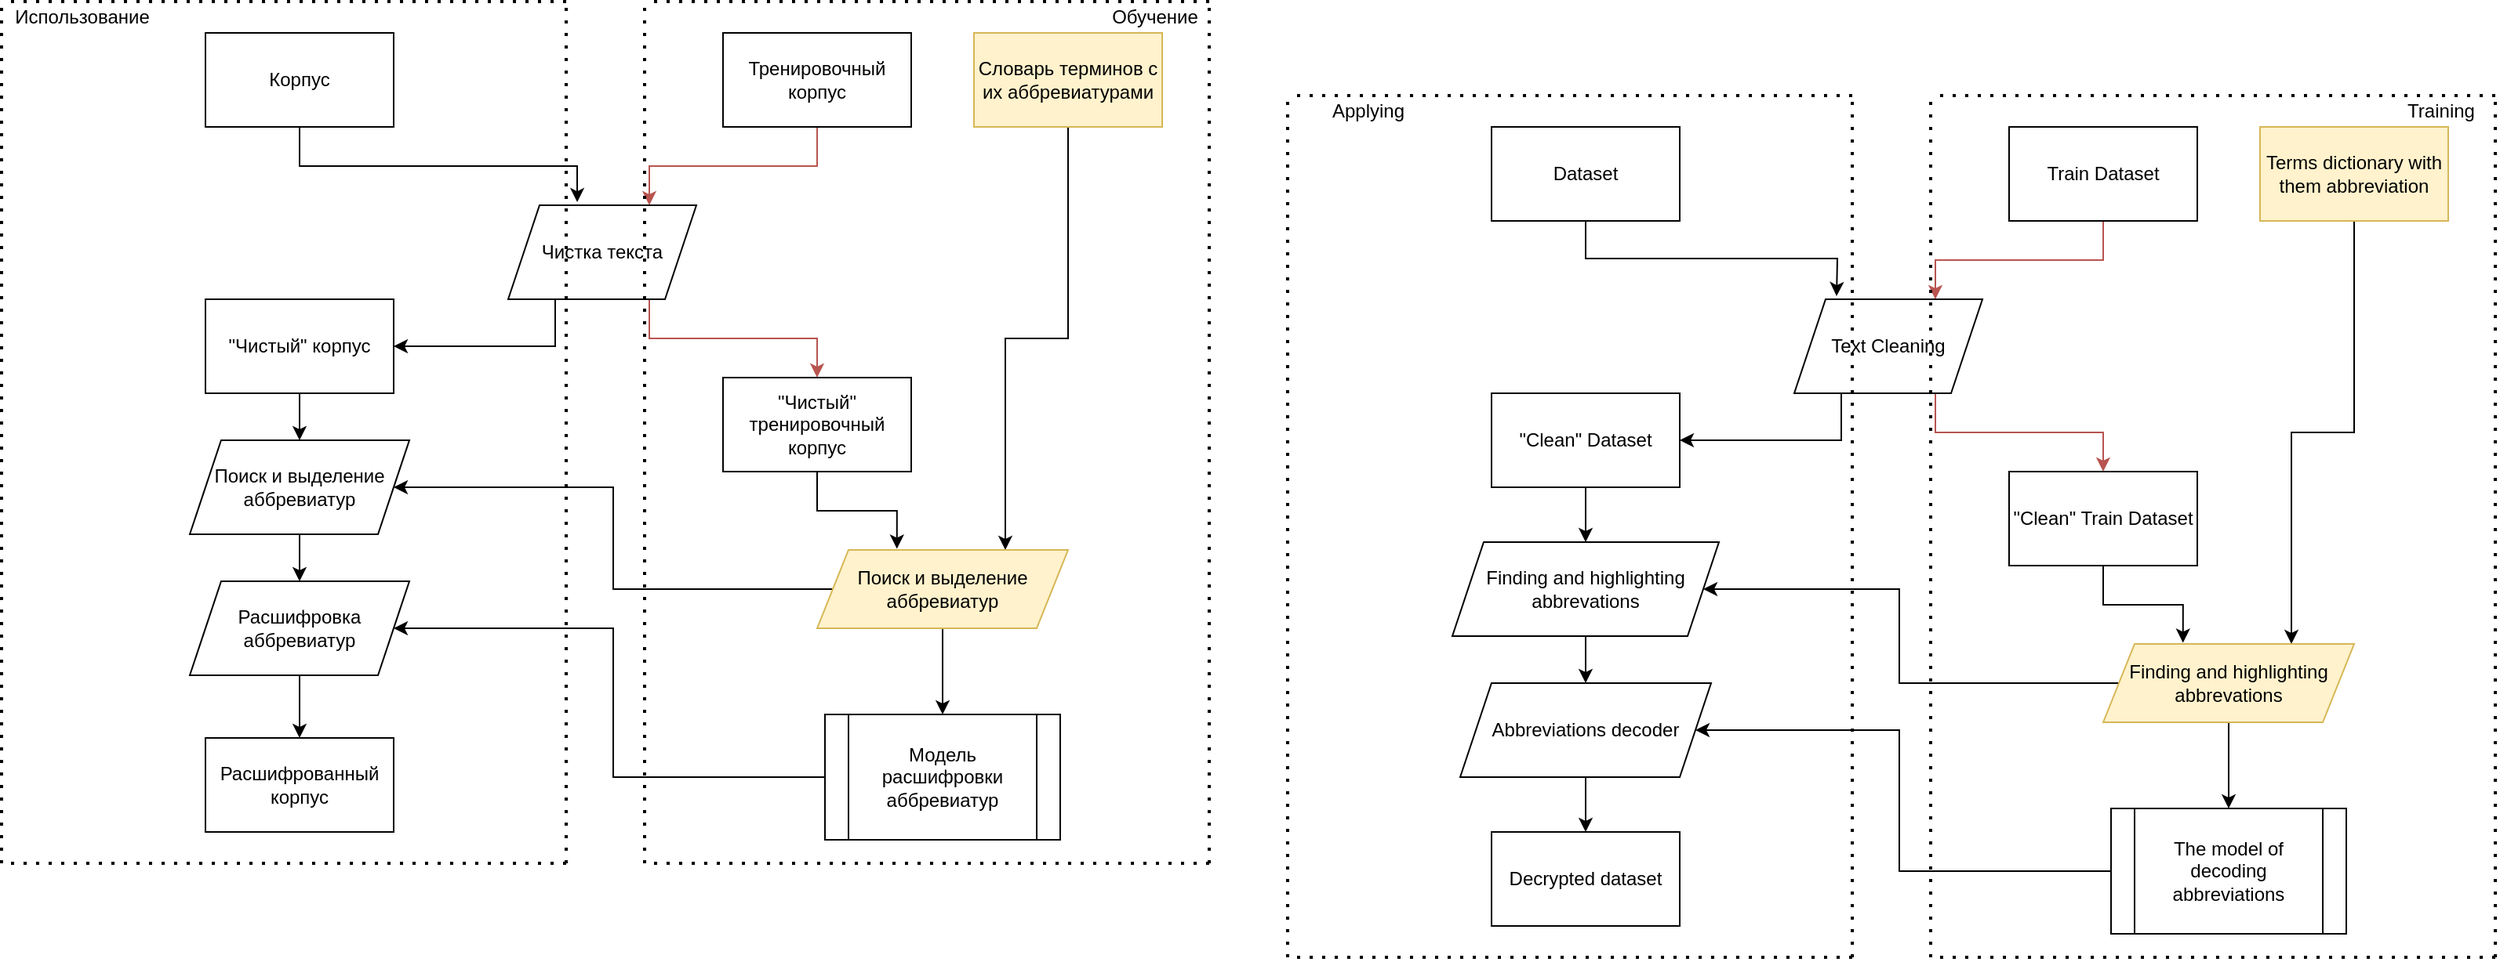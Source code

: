 <mxfile version="14.6.10" type="github">
  <diagram name="Page-1" id="b5b7bab2-c9e2-2cf4-8b2a-24fd1a2a6d21">
    <mxGraphModel dx="1351" dy="690" grid="1" gridSize="10" guides="1" tooltips="1" connect="1" arrows="1" fold="1" page="1" pageScale="1" pageWidth="827" pageHeight="1169" background="#ffffff" math="0" shadow="0">
      <root>
        <mxCell id="0" />
        <mxCell id="1" parent="0" />
        <mxCell id="aR6bd-1ZYMBTbCG-emqu-8" style="edgeStyle=orthogonalEdgeStyle;rounded=0;orthogonalLoop=1;jettySize=auto;html=1;exitX=0.5;exitY=1;exitDx=0;exitDy=0;entryX=0.75;entryY=0;entryDx=0;entryDy=0;fillColor=#f8cecc;strokeColor=#b85450;" parent="1" source="aR6bd-1ZYMBTbCG-emqu-3" target="aR6bd-1ZYMBTbCG-emqu-6" edge="1">
          <mxGeometry relative="1" as="geometry" />
        </mxCell>
        <mxCell id="aR6bd-1ZYMBTbCG-emqu-7" style="edgeStyle=orthogonalEdgeStyle;rounded=0;orthogonalLoop=1;jettySize=auto;html=1;exitX=0.5;exitY=1;exitDx=0;exitDy=0;entryX=0.367;entryY=-0.033;entryDx=0;entryDy=0;entryPerimeter=0;" parent="1" source="aR6bd-1ZYMBTbCG-emqu-4" target="aR6bd-1ZYMBTbCG-emqu-6" edge="1">
          <mxGeometry relative="1" as="geometry" />
        </mxCell>
        <mxCell id="aR6bd-1ZYMBTbCG-emqu-18" style="edgeStyle=orthogonalEdgeStyle;rounded=0;orthogonalLoop=1;jettySize=auto;html=1;exitX=0.5;exitY=1;exitDx=0;exitDy=0;entryX=0.75;entryY=0;entryDx=0;entryDy=0;" parent="1" source="aR6bd-1ZYMBTbCG-emqu-5" target="aR6bd-1ZYMBTbCG-emqu-29" edge="1">
          <mxGeometry relative="1" as="geometry">
            <mxPoint x="663.8" y="386" as="targetPoint" />
          </mxGeometry>
        </mxCell>
        <mxCell id="aR6bd-1ZYMBTbCG-emqu-5" value="Словарь терминов с их аббревиатурами" style="rounded=0;whiteSpace=wrap;html=1;fillColor=#fff2cc;strokeColor=#d6b656;" parent="1" vertex="1">
          <mxGeometry x="650" y="70" width="120" height="60" as="geometry" />
        </mxCell>
        <mxCell id="aR6bd-1ZYMBTbCG-emqu-11" style="edgeStyle=orthogonalEdgeStyle;rounded=0;orthogonalLoop=1;jettySize=auto;html=1;exitX=0.75;exitY=1;exitDx=0;exitDy=0;entryX=0.5;entryY=0;entryDx=0;entryDy=0;fillColor=#f8cecc;strokeColor=#b85450;" parent="1" source="aR6bd-1ZYMBTbCG-emqu-6" target="aR6bd-1ZYMBTbCG-emqu-9" edge="1">
          <mxGeometry relative="1" as="geometry" />
        </mxCell>
        <mxCell id="aR6bd-1ZYMBTbCG-emqu-19" style="edgeStyle=orthogonalEdgeStyle;rounded=0;orthogonalLoop=1;jettySize=auto;html=1;exitX=0.25;exitY=1;exitDx=0;exitDy=0;" parent="1" source="aR6bd-1ZYMBTbCG-emqu-6" target="aR6bd-1ZYMBTbCG-emqu-10" edge="1">
          <mxGeometry relative="1" as="geometry" />
        </mxCell>
        <mxCell id="aR6bd-1ZYMBTbCG-emqu-6" value="Чистка текста" style="shape=parallelogram;perimeter=parallelogramPerimeter;whiteSpace=wrap;html=1;fixedSize=1;" parent="1" vertex="1">
          <mxGeometry x="353" y="180" width="120" height="60" as="geometry" />
        </mxCell>
        <mxCell id="aR6bd-1ZYMBTbCG-emqu-17" style="edgeStyle=orthogonalEdgeStyle;rounded=0;orthogonalLoop=1;jettySize=auto;html=1;exitX=0.5;exitY=1;exitDx=0;exitDy=0;entryX=0.318;entryY=-0.015;entryDx=0;entryDy=0;entryPerimeter=0;" parent="1" source="aR6bd-1ZYMBTbCG-emqu-9" target="aR6bd-1ZYMBTbCG-emqu-29" edge="1">
          <mxGeometry relative="1" as="geometry">
            <mxPoint x="597.5" y="390" as="targetPoint" />
          </mxGeometry>
        </mxCell>
        <mxCell id="aR6bd-1ZYMBTbCG-emqu-9" value="&quot;Чистый&quot; тренировочный корпус" style="rounded=0;whiteSpace=wrap;html=1;" parent="1" vertex="1">
          <mxGeometry x="490" y="290" width="120" height="60" as="geometry" />
        </mxCell>
        <mxCell id="aR6bd-1ZYMBTbCG-emqu-23" style="edgeStyle=orthogonalEdgeStyle;rounded=0;orthogonalLoop=1;jettySize=auto;html=1;exitX=0.5;exitY=1;exitDx=0;exitDy=0;entryX=0.5;entryY=0;entryDx=0;entryDy=0;" parent="1" source="aR6bd-1ZYMBTbCG-emqu-10" target="aR6bd-1ZYMBTbCG-emqu-21" edge="1">
          <mxGeometry relative="1" as="geometry" />
        </mxCell>
        <mxCell id="aR6bd-1ZYMBTbCG-emqu-10" value="&quot;Чистый&quot; корпус" style="rounded=0;whiteSpace=wrap;html=1;" parent="1" vertex="1">
          <mxGeometry x="160" y="240" width="120" height="60" as="geometry" />
        </mxCell>
        <mxCell id="aR6bd-1ZYMBTbCG-emqu-24" style="edgeStyle=orthogonalEdgeStyle;rounded=0;orthogonalLoop=1;jettySize=auto;html=1;exitX=0.5;exitY=1;exitDx=0;exitDy=0;entryX=0.5;entryY=0;entryDx=0;entryDy=0;" parent="1" source="aR6bd-1ZYMBTbCG-emqu-21" target="aR6bd-1ZYMBTbCG-emqu-25" edge="1">
          <mxGeometry relative="1" as="geometry">
            <mxPoint x="220" y="450" as="targetPoint" />
          </mxGeometry>
        </mxCell>
        <mxCell id="aR6bd-1ZYMBTbCG-emqu-21" value="Поиск и выделение аббревиатур" style="shape=parallelogram;perimeter=parallelogramPerimeter;whiteSpace=wrap;html=1;fixedSize=1;" parent="1" vertex="1">
          <mxGeometry x="150" y="330" width="140" height="60" as="geometry" />
        </mxCell>
        <mxCell id="aR6bd-1ZYMBTbCG-emqu-27" style="edgeStyle=orthogonalEdgeStyle;rounded=0;orthogonalLoop=1;jettySize=auto;html=1;exitX=0.5;exitY=1;exitDx=0;exitDy=0;entryX=0.5;entryY=0;entryDx=0;entryDy=0;" parent="1" source="aR6bd-1ZYMBTbCG-emqu-25" target="aR6bd-1ZYMBTbCG-emqu-26" edge="1">
          <mxGeometry relative="1" as="geometry" />
        </mxCell>
        <mxCell id="aR6bd-1ZYMBTbCG-emqu-25" value="Расшифровка аббревиатур" style="shape=parallelogram;perimeter=parallelogramPerimeter;whiteSpace=wrap;html=1;fixedSize=1;" parent="1" vertex="1">
          <mxGeometry x="150" y="420" width="140" height="60" as="geometry" />
        </mxCell>
        <mxCell id="aR6bd-1ZYMBTbCG-emqu-26" value="Расшифрованный корпус" style="rounded=0;whiteSpace=wrap;html=1;" parent="1" vertex="1">
          <mxGeometry x="160" y="520" width="120" height="60" as="geometry" />
        </mxCell>
        <mxCell id="MXSKKajD4fgEYxIRRZ6G-7" style="edgeStyle=orthogonalEdgeStyle;rounded=0;orthogonalLoop=1;jettySize=auto;html=1;exitX=0;exitY=0.5;exitDx=0;exitDy=0;entryX=1;entryY=0.5;entryDx=0;entryDy=0;" parent="1" source="aR6bd-1ZYMBTbCG-emqu-28" target="aR6bd-1ZYMBTbCG-emqu-25" edge="1">
          <mxGeometry relative="1" as="geometry">
            <Array as="points">
              <mxPoint x="420" y="545" />
              <mxPoint x="420" y="450" />
            </Array>
          </mxGeometry>
        </mxCell>
        <mxCell id="aR6bd-1ZYMBTbCG-emqu-28" value="Модель расшифровки аббревиатур" style="shape=process;whiteSpace=wrap;html=1;backgroundOutline=1;" parent="1" vertex="1">
          <mxGeometry x="555" y="505" width="150" height="80" as="geometry" />
        </mxCell>
        <mxCell id="aR6bd-1ZYMBTbCG-emqu-30" style="edgeStyle=orthogonalEdgeStyle;rounded=0;orthogonalLoop=1;jettySize=auto;html=1;exitX=0.5;exitY=1;exitDx=0;exitDy=0;entryX=0.5;entryY=0;entryDx=0;entryDy=0;" parent="1" source="aR6bd-1ZYMBTbCG-emqu-29" target="aR6bd-1ZYMBTbCG-emqu-28" edge="1">
          <mxGeometry relative="1" as="geometry" />
        </mxCell>
        <mxCell id="IH_BmUTuuwxFWY0PkMFp-36" style="edgeStyle=orthogonalEdgeStyle;rounded=0;orthogonalLoop=1;jettySize=auto;html=1;exitX=0;exitY=0.5;exitDx=0;exitDy=0;entryX=1;entryY=0.5;entryDx=0;entryDy=0;" parent="1" source="aR6bd-1ZYMBTbCG-emqu-29" target="aR6bd-1ZYMBTbCG-emqu-21" edge="1">
          <mxGeometry relative="1" as="geometry">
            <Array as="points">
              <mxPoint x="420" y="425" />
              <mxPoint x="420" y="360" />
            </Array>
          </mxGeometry>
        </mxCell>
        <mxCell id="aR6bd-1ZYMBTbCG-emqu-29" value="Поиск и выделение аббревиатур" style="shape=parallelogram;perimeter=parallelogramPerimeter;whiteSpace=wrap;html=1;fixedSize=1;fillColor=#fff2cc;strokeColor=#d6b656;" parent="1" vertex="1">
          <mxGeometry x="550" y="400" width="160" height="50" as="geometry" />
        </mxCell>
        <mxCell id="MXSKKajD4fgEYxIRRZ6G-8" value="" style="group" parent="1" vertex="1" connectable="0">
          <mxGeometry x="30" y="50" width="360" height="550" as="geometry" />
        </mxCell>
        <mxCell id="MXSKKajD4fgEYxIRRZ6G-1" value="" style="endArrow=none;dashed=1;html=1;dashPattern=1 3;strokeWidth=2;" parent="MXSKKajD4fgEYxIRRZ6G-8" edge="1">
          <mxGeometry width="50" height="50" relative="1" as="geometry">
            <mxPoint y="550" as="sourcePoint" />
            <mxPoint as="targetPoint" />
          </mxGeometry>
        </mxCell>
        <mxCell id="MXSKKajD4fgEYxIRRZ6G-2" value="" style="endArrow=none;dashed=1;html=1;dashPattern=1 3;strokeWidth=2;" parent="MXSKKajD4fgEYxIRRZ6G-8" edge="1">
          <mxGeometry width="50" height="50" relative="1" as="geometry">
            <mxPoint x="360" y="550" as="sourcePoint" />
            <mxPoint y="550" as="targetPoint" />
          </mxGeometry>
        </mxCell>
        <mxCell id="MXSKKajD4fgEYxIRRZ6G-3" value="" style="endArrow=none;dashed=1;html=1;dashPattern=1 3;strokeWidth=2;" parent="MXSKKajD4fgEYxIRRZ6G-8" edge="1">
          <mxGeometry width="50" height="50" relative="1" as="geometry">
            <mxPoint x="360" as="sourcePoint" />
            <mxPoint as="targetPoint" />
          </mxGeometry>
        </mxCell>
        <mxCell id="MXSKKajD4fgEYxIRRZ6G-4" value="" style="endArrow=none;dashed=1;html=1;dashPattern=1 3;strokeWidth=2;" parent="MXSKKajD4fgEYxIRRZ6G-8" edge="1">
          <mxGeometry width="50" height="50" relative="1" as="geometry">
            <mxPoint x="360" y="550" as="sourcePoint" />
            <mxPoint x="360" as="targetPoint" />
          </mxGeometry>
        </mxCell>
        <mxCell id="MXSKKajD4fgEYxIRRZ6G-5" value="Использование" style="text;html=1;align=center;verticalAlign=middle;resizable=0;points=[];autosize=1;" parent="MXSKKajD4fgEYxIRRZ6G-8" vertex="1">
          <mxGeometry x="0.5" width="100" height="20" as="geometry" />
        </mxCell>
        <mxCell id="aR6bd-1ZYMBTbCG-emqu-4" value="Корпус" style="rounded=0;whiteSpace=wrap;html=1;" parent="MXSKKajD4fgEYxIRRZ6G-8" vertex="1">
          <mxGeometry x="130" y="20" width="120" height="60" as="geometry" />
        </mxCell>
        <mxCell id="MXSKKajD4fgEYxIRRZ6G-9" value="" style="group" parent="1" vertex="1" connectable="0">
          <mxGeometry x="440" y="50" width="360" height="550" as="geometry" />
        </mxCell>
        <mxCell id="aR6bd-1ZYMBTbCG-emqu-12" value="" style="endArrow=none;dashed=1;html=1;dashPattern=1 3;strokeWidth=2;" parent="MXSKKajD4fgEYxIRRZ6G-9" edge="1">
          <mxGeometry width="50" height="50" relative="1" as="geometry">
            <mxPoint y="550" as="sourcePoint" />
            <mxPoint as="targetPoint" />
          </mxGeometry>
        </mxCell>
        <mxCell id="aR6bd-1ZYMBTbCG-emqu-13" value="" style="endArrow=none;dashed=1;html=1;dashPattern=1 3;strokeWidth=2;" parent="MXSKKajD4fgEYxIRRZ6G-9" edge="1">
          <mxGeometry width="50" height="50" relative="1" as="geometry">
            <mxPoint x="360" y="550" as="sourcePoint" />
            <mxPoint y="550" as="targetPoint" />
          </mxGeometry>
        </mxCell>
        <mxCell id="aR6bd-1ZYMBTbCG-emqu-14" value="" style="endArrow=none;dashed=1;html=1;dashPattern=1 3;strokeWidth=2;" parent="MXSKKajD4fgEYxIRRZ6G-9" edge="1">
          <mxGeometry width="50" height="50" relative="1" as="geometry">
            <mxPoint x="360" as="sourcePoint" />
            <mxPoint as="targetPoint" />
          </mxGeometry>
        </mxCell>
        <mxCell id="aR6bd-1ZYMBTbCG-emqu-15" value="" style="endArrow=none;dashed=1;html=1;dashPattern=1 3;strokeWidth=2;" parent="MXSKKajD4fgEYxIRRZ6G-9" edge="1">
          <mxGeometry width="50" height="50" relative="1" as="geometry">
            <mxPoint x="360" y="550" as="sourcePoint" />
            <mxPoint x="360" as="targetPoint" />
          </mxGeometry>
        </mxCell>
        <mxCell id="MXSKKajD4fgEYxIRRZ6G-6" value="Обучение" style="text;html=1;align=center;verticalAlign=middle;resizable=0;points=[];autosize=1;" parent="MXSKKajD4fgEYxIRRZ6G-9" vertex="1">
          <mxGeometry x="290" width="70" height="20" as="geometry" />
        </mxCell>
        <mxCell id="aR6bd-1ZYMBTbCG-emqu-3" value="Тренировочный корпус" style="rounded=0;whiteSpace=wrap;html=1;" parent="MXSKKajD4fgEYxIRRZ6G-9" vertex="1">
          <mxGeometry x="50" y="20" width="120" height="60" as="geometry" />
        </mxCell>
        <mxCell id="IH_BmUTuuwxFWY0PkMFp-1" style="edgeStyle=orthogonalEdgeStyle;rounded=0;orthogonalLoop=1;jettySize=auto;html=1;exitX=0.5;exitY=1;exitDx=0;exitDy=0;entryX=0.75;entryY=0;entryDx=0;entryDy=0;fillColor=#f8cecc;strokeColor=#b85450;" parent="1" source="IH_BmUTuuwxFWY0PkMFp-34" target="IH_BmUTuuwxFWY0PkMFp-7" edge="1">
          <mxGeometry relative="1" as="geometry" />
        </mxCell>
        <mxCell id="IH_BmUTuuwxFWY0PkMFp-2" style="edgeStyle=orthogonalEdgeStyle;rounded=0;orthogonalLoop=1;jettySize=auto;html=1;exitX=0.5;exitY=1;exitDx=0;exitDy=0;" parent="1" source="IH_BmUTuuwxFWY0PkMFp-27" edge="1">
          <mxGeometry relative="1" as="geometry">
            <mxPoint x="1200" y="238" as="targetPoint" />
          </mxGeometry>
        </mxCell>
        <mxCell id="IH_BmUTuuwxFWY0PkMFp-3" style="edgeStyle=orthogonalEdgeStyle;rounded=0;orthogonalLoop=1;jettySize=auto;html=1;exitX=0.5;exitY=1;exitDx=0;exitDy=0;entryX=0.75;entryY=0;entryDx=0;entryDy=0;" parent="1" source="IH_BmUTuuwxFWY0PkMFp-4" target="IH_BmUTuuwxFWY0PkMFp-20" edge="1">
          <mxGeometry relative="1" as="geometry">
            <mxPoint x="1483.8" y="446" as="targetPoint" />
          </mxGeometry>
        </mxCell>
        <mxCell id="IH_BmUTuuwxFWY0PkMFp-4" value="Terms dictionary with them abbreviation" style="rounded=0;whiteSpace=wrap;html=1;fillColor=#fff2cc;strokeColor=#d6b656;" parent="1" vertex="1">
          <mxGeometry x="1470" y="130" width="120" height="60" as="geometry" />
        </mxCell>
        <mxCell id="IH_BmUTuuwxFWY0PkMFp-5" style="edgeStyle=orthogonalEdgeStyle;rounded=0;orthogonalLoop=1;jettySize=auto;html=1;exitX=0.75;exitY=1;exitDx=0;exitDy=0;entryX=0.5;entryY=0;entryDx=0;entryDy=0;fillColor=#f8cecc;strokeColor=#b85450;" parent="1" source="IH_BmUTuuwxFWY0PkMFp-7" target="IH_BmUTuuwxFWY0PkMFp-9" edge="1">
          <mxGeometry relative="1" as="geometry" />
        </mxCell>
        <mxCell id="IH_BmUTuuwxFWY0PkMFp-6" style="edgeStyle=orthogonalEdgeStyle;rounded=0;orthogonalLoop=1;jettySize=auto;html=1;exitX=0.25;exitY=1;exitDx=0;exitDy=0;" parent="1" source="IH_BmUTuuwxFWY0PkMFp-7" target="IH_BmUTuuwxFWY0PkMFp-11" edge="1">
          <mxGeometry relative="1" as="geometry" />
        </mxCell>
        <mxCell id="IH_BmUTuuwxFWY0PkMFp-7" value="Text Cleaning" style="shape=parallelogram;perimeter=parallelogramPerimeter;whiteSpace=wrap;html=1;fixedSize=1;" parent="1" vertex="1">
          <mxGeometry x="1173" y="240" width="120" height="60" as="geometry" />
        </mxCell>
        <mxCell id="IH_BmUTuuwxFWY0PkMFp-8" style="edgeStyle=orthogonalEdgeStyle;rounded=0;orthogonalLoop=1;jettySize=auto;html=1;exitX=0.5;exitY=1;exitDx=0;exitDy=0;entryX=0.318;entryY=-0.015;entryDx=0;entryDy=0;entryPerimeter=0;" parent="1" source="IH_BmUTuuwxFWY0PkMFp-9" target="IH_BmUTuuwxFWY0PkMFp-20" edge="1">
          <mxGeometry relative="1" as="geometry">
            <mxPoint x="1417.5" y="450" as="targetPoint" />
          </mxGeometry>
        </mxCell>
        <mxCell id="IH_BmUTuuwxFWY0PkMFp-9" value="&quot;Clean&quot; Train Dataset" style="rounded=0;whiteSpace=wrap;html=1;" parent="1" vertex="1">
          <mxGeometry x="1310" y="350" width="120" height="60" as="geometry" />
        </mxCell>
        <mxCell id="IH_BmUTuuwxFWY0PkMFp-10" style="edgeStyle=orthogonalEdgeStyle;rounded=0;orthogonalLoop=1;jettySize=auto;html=1;exitX=0.5;exitY=1;exitDx=0;exitDy=0;entryX=0.5;entryY=0;entryDx=0;entryDy=0;" parent="1" source="IH_BmUTuuwxFWY0PkMFp-11" target="IH_BmUTuuwxFWY0PkMFp-13" edge="1">
          <mxGeometry relative="1" as="geometry" />
        </mxCell>
        <mxCell id="IH_BmUTuuwxFWY0PkMFp-11" value="&quot;Clean&quot; Dataset" style="rounded=0;whiteSpace=wrap;html=1;" parent="1" vertex="1">
          <mxGeometry x="980" y="300" width="120" height="60" as="geometry" />
        </mxCell>
        <mxCell id="IH_BmUTuuwxFWY0PkMFp-14" style="edgeStyle=orthogonalEdgeStyle;rounded=0;orthogonalLoop=1;jettySize=auto;html=1;exitX=0.5;exitY=1;exitDx=0;exitDy=0;entryX=0.5;entryY=0;entryDx=0;entryDy=0;" parent="1" source="IH_BmUTuuwxFWY0PkMFp-15" target="IH_BmUTuuwxFWY0PkMFp-16" edge="1">
          <mxGeometry relative="1" as="geometry" />
        </mxCell>
        <mxCell id="IH_BmUTuuwxFWY0PkMFp-16" value="Decrypted dataset" style="rounded=0;whiteSpace=wrap;html=1;" parent="1" vertex="1">
          <mxGeometry x="980" y="580" width="120" height="60" as="geometry" />
        </mxCell>
        <mxCell id="IH_BmUTuuwxFWY0PkMFp-17" style="edgeStyle=orthogonalEdgeStyle;rounded=0;orthogonalLoop=1;jettySize=auto;html=1;exitX=0;exitY=0.5;exitDx=0;exitDy=0;entryX=1;entryY=0.5;entryDx=0;entryDy=0;" parent="1" source="IH_BmUTuuwxFWY0PkMFp-18" target="IH_BmUTuuwxFWY0PkMFp-15" edge="1">
          <mxGeometry relative="1" as="geometry">
            <Array as="points">
              <mxPoint x="1240" y="605" />
              <mxPoint x="1240" y="515" />
            </Array>
          </mxGeometry>
        </mxCell>
        <mxCell id="IH_BmUTuuwxFWY0PkMFp-18" value="The model of decoding abbreviations" style="shape=process;whiteSpace=wrap;html=1;backgroundOutline=1;" parent="1" vertex="1">
          <mxGeometry x="1375" y="565" width="150" height="80" as="geometry" />
        </mxCell>
        <mxCell id="IH_BmUTuuwxFWY0PkMFp-19" style="edgeStyle=orthogonalEdgeStyle;rounded=0;orthogonalLoop=1;jettySize=auto;html=1;exitX=0.5;exitY=1;exitDx=0;exitDy=0;entryX=0.5;entryY=0;entryDx=0;entryDy=0;" parent="1" source="IH_BmUTuuwxFWY0PkMFp-20" target="IH_BmUTuuwxFWY0PkMFp-18" edge="1">
          <mxGeometry relative="1" as="geometry" />
        </mxCell>
        <mxCell id="IH_BmUTuuwxFWY0PkMFp-35" style="edgeStyle=orthogonalEdgeStyle;rounded=0;orthogonalLoop=1;jettySize=auto;html=1;exitX=0;exitY=0.5;exitDx=0;exitDy=0;entryX=1;entryY=0.5;entryDx=0;entryDy=0;" parent="1" source="IH_BmUTuuwxFWY0PkMFp-20" target="IH_BmUTuuwxFWY0PkMFp-13" edge="1">
          <mxGeometry relative="1" as="geometry">
            <Array as="points">
              <mxPoint x="1240" y="485" />
              <mxPoint x="1240" y="425" />
            </Array>
          </mxGeometry>
        </mxCell>
        <mxCell id="IH_BmUTuuwxFWY0PkMFp-20" value="Finding and highlighting abbrevations" style="shape=parallelogram;perimeter=parallelogramPerimeter;whiteSpace=wrap;html=1;fixedSize=1;fillColor=#fff2cc;strokeColor=#d6b656;" parent="1" vertex="1">
          <mxGeometry x="1370" y="460" width="160" height="50" as="geometry" />
        </mxCell>
        <mxCell id="IH_BmUTuuwxFWY0PkMFp-21" value="" style="group" parent="1" vertex="1" connectable="0">
          <mxGeometry x="850" y="110" width="360" height="550" as="geometry" />
        </mxCell>
        <mxCell id="IH_BmUTuuwxFWY0PkMFp-22" value="" style="endArrow=none;dashed=1;html=1;dashPattern=1 3;strokeWidth=2;" parent="IH_BmUTuuwxFWY0PkMFp-21" edge="1">
          <mxGeometry width="50" height="50" relative="1" as="geometry">
            <mxPoint y="550" as="sourcePoint" />
            <mxPoint as="targetPoint" />
          </mxGeometry>
        </mxCell>
        <mxCell id="IH_BmUTuuwxFWY0PkMFp-23" value="" style="endArrow=none;dashed=1;html=1;dashPattern=1 3;strokeWidth=2;" parent="IH_BmUTuuwxFWY0PkMFp-21" edge="1">
          <mxGeometry width="50" height="50" relative="1" as="geometry">
            <mxPoint x="360" y="550" as="sourcePoint" />
            <mxPoint y="550" as="targetPoint" />
          </mxGeometry>
        </mxCell>
        <mxCell id="IH_BmUTuuwxFWY0PkMFp-24" value="" style="endArrow=none;dashed=1;html=1;dashPattern=1 3;strokeWidth=2;" parent="IH_BmUTuuwxFWY0PkMFp-21" edge="1">
          <mxGeometry width="50" height="50" relative="1" as="geometry">
            <mxPoint x="360" as="sourcePoint" />
            <mxPoint as="targetPoint" />
          </mxGeometry>
        </mxCell>
        <mxCell id="IH_BmUTuuwxFWY0PkMFp-25" value="" style="endArrow=none;dashed=1;html=1;dashPattern=1 3;strokeWidth=2;" parent="IH_BmUTuuwxFWY0PkMFp-21" edge="1">
          <mxGeometry width="50" height="50" relative="1" as="geometry">
            <mxPoint x="360" y="550" as="sourcePoint" />
            <mxPoint x="360" as="targetPoint" />
          </mxGeometry>
        </mxCell>
        <mxCell id="IH_BmUTuuwxFWY0PkMFp-26" value="Applying" style="text;html=1;align=center;verticalAlign=middle;resizable=0;points=[];autosize=1;" parent="IH_BmUTuuwxFWY0PkMFp-21" vertex="1">
          <mxGeometry x="20.5" width="60" height="20" as="geometry" />
        </mxCell>
        <mxCell id="IH_BmUTuuwxFWY0PkMFp-27" value="Dataset" style="rounded=0;whiteSpace=wrap;html=1;" parent="IH_BmUTuuwxFWY0PkMFp-21" vertex="1">
          <mxGeometry x="130" y="20" width="120" height="60" as="geometry" />
        </mxCell>
        <mxCell id="IH_BmUTuuwxFWY0PkMFp-13" value="Finding and highlighting abbrevations" style="shape=parallelogram;perimeter=parallelogramPerimeter;whiteSpace=wrap;html=1;fixedSize=1;" parent="IH_BmUTuuwxFWY0PkMFp-21" vertex="1">
          <mxGeometry x="105" y="285" width="170" height="60" as="geometry" />
        </mxCell>
        <mxCell id="IH_BmUTuuwxFWY0PkMFp-15" value="Abbreviations decoder" style="shape=parallelogram;perimeter=parallelogramPerimeter;whiteSpace=wrap;html=1;fixedSize=1;" parent="IH_BmUTuuwxFWY0PkMFp-21" vertex="1">
          <mxGeometry x="110" y="375" width="160" height="60" as="geometry" />
        </mxCell>
        <mxCell id="IH_BmUTuuwxFWY0PkMFp-12" style="edgeStyle=orthogonalEdgeStyle;rounded=0;orthogonalLoop=1;jettySize=auto;html=1;exitX=0.5;exitY=1;exitDx=0;exitDy=0;entryX=0.5;entryY=0;entryDx=0;entryDy=0;" parent="IH_BmUTuuwxFWY0PkMFp-21" source="IH_BmUTuuwxFWY0PkMFp-13" target="IH_BmUTuuwxFWY0PkMFp-15" edge="1">
          <mxGeometry relative="1" as="geometry">
            <mxPoint x="190" y="400" as="targetPoint" />
          </mxGeometry>
        </mxCell>
        <mxCell id="IH_BmUTuuwxFWY0PkMFp-28" value="" style="group" parent="1" vertex="1" connectable="0">
          <mxGeometry x="1260" y="110" width="360" height="550" as="geometry" />
        </mxCell>
        <mxCell id="IH_BmUTuuwxFWY0PkMFp-29" value="" style="endArrow=none;dashed=1;html=1;dashPattern=1 3;strokeWidth=2;" parent="IH_BmUTuuwxFWY0PkMFp-28" edge="1">
          <mxGeometry width="50" height="50" relative="1" as="geometry">
            <mxPoint y="550" as="sourcePoint" />
            <mxPoint as="targetPoint" />
          </mxGeometry>
        </mxCell>
        <mxCell id="IH_BmUTuuwxFWY0PkMFp-30" value="" style="endArrow=none;dashed=1;html=1;dashPattern=1 3;strokeWidth=2;" parent="IH_BmUTuuwxFWY0PkMFp-28" edge="1">
          <mxGeometry width="50" height="50" relative="1" as="geometry">
            <mxPoint x="360" y="550" as="sourcePoint" />
            <mxPoint y="550" as="targetPoint" />
          </mxGeometry>
        </mxCell>
        <mxCell id="IH_BmUTuuwxFWY0PkMFp-31" value="" style="endArrow=none;dashed=1;html=1;dashPattern=1 3;strokeWidth=2;" parent="IH_BmUTuuwxFWY0PkMFp-28" edge="1">
          <mxGeometry width="50" height="50" relative="1" as="geometry">
            <mxPoint x="360" as="sourcePoint" />
            <mxPoint as="targetPoint" />
          </mxGeometry>
        </mxCell>
        <mxCell id="IH_BmUTuuwxFWY0PkMFp-32" value="" style="endArrow=none;dashed=1;html=1;dashPattern=1 3;strokeWidth=2;" parent="IH_BmUTuuwxFWY0PkMFp-28" edge="1">
          <mxGeometry width="50" height="50" relative="1" as="geometry">
            <mxPoint x="360" y="550" as="sourcePoint" />
            <mxPoint x="360" as="targetPoint" />
          </mxGeometry>
        </mxCell>
        <mxCell id="IH_BmUTuuwxFWY0PkMFp-33" value="Training" style="text;html=1;align=center;verticalAlign=middle;resizable=0;points=[];autosize=1;" parent="IH_BmUTuuwxFWY0PkMFp-28" vertex="1">
          <mxGeometry x="295" width="60" height="20" as="geometry" />
        </mxCell>
        <mxCell id="IH_BmUTuuwxFWY0PkMFp-34" value="Train Dataset" style="rounded=0;whiteSpace=wrap;html=1;" parent="IH_BmUTuuwxFWY0PkMFp-28" vertex="1">
          <mxGeometry x="50" y="20" width="120" height="60" as="geometry" />
        </mxCell>
      </root>
    </mxGraphModel>
  </diagram>
</mxfile>
